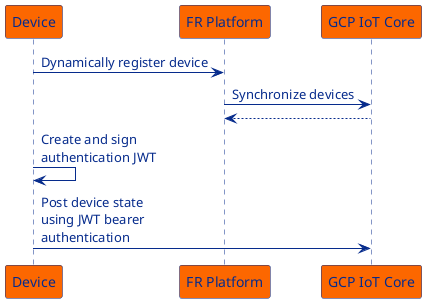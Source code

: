 @startuml

skinparam sequence {
    ArrowFontColor #062b8c
    ArrowColor #062b8c
    LifeLineBorderColor #062b8c

    ParticipantBorderColor #062b8c
    ParticipantBackgroundColor #fc6700
    ParticipantFontColor #062b8c

    ActorBorderColor #062b8c
    ActorBackgroundColor #fc6700
    ActorFontColor #062b8c
}

'actor "Admin" as ad
participant Device as dv
participant "FR Platform" as fr
participant "GCP IoT Core" as gcp

'ad -> gcp : Manually create device
'fr -> gcp : Synchronize devices
'gcp --> fr
'ad -> fr : Manage device\nconfiguration and\nrelationships

dv -> fr : Dynamically register device
fr -> gcp : Synchronize devices
gcp --> fr


dv -> dv : Create and sign\nauthentication JWT
dv -> gcp : Post device state\nusing JWT bearer\nauthentication

@enduml